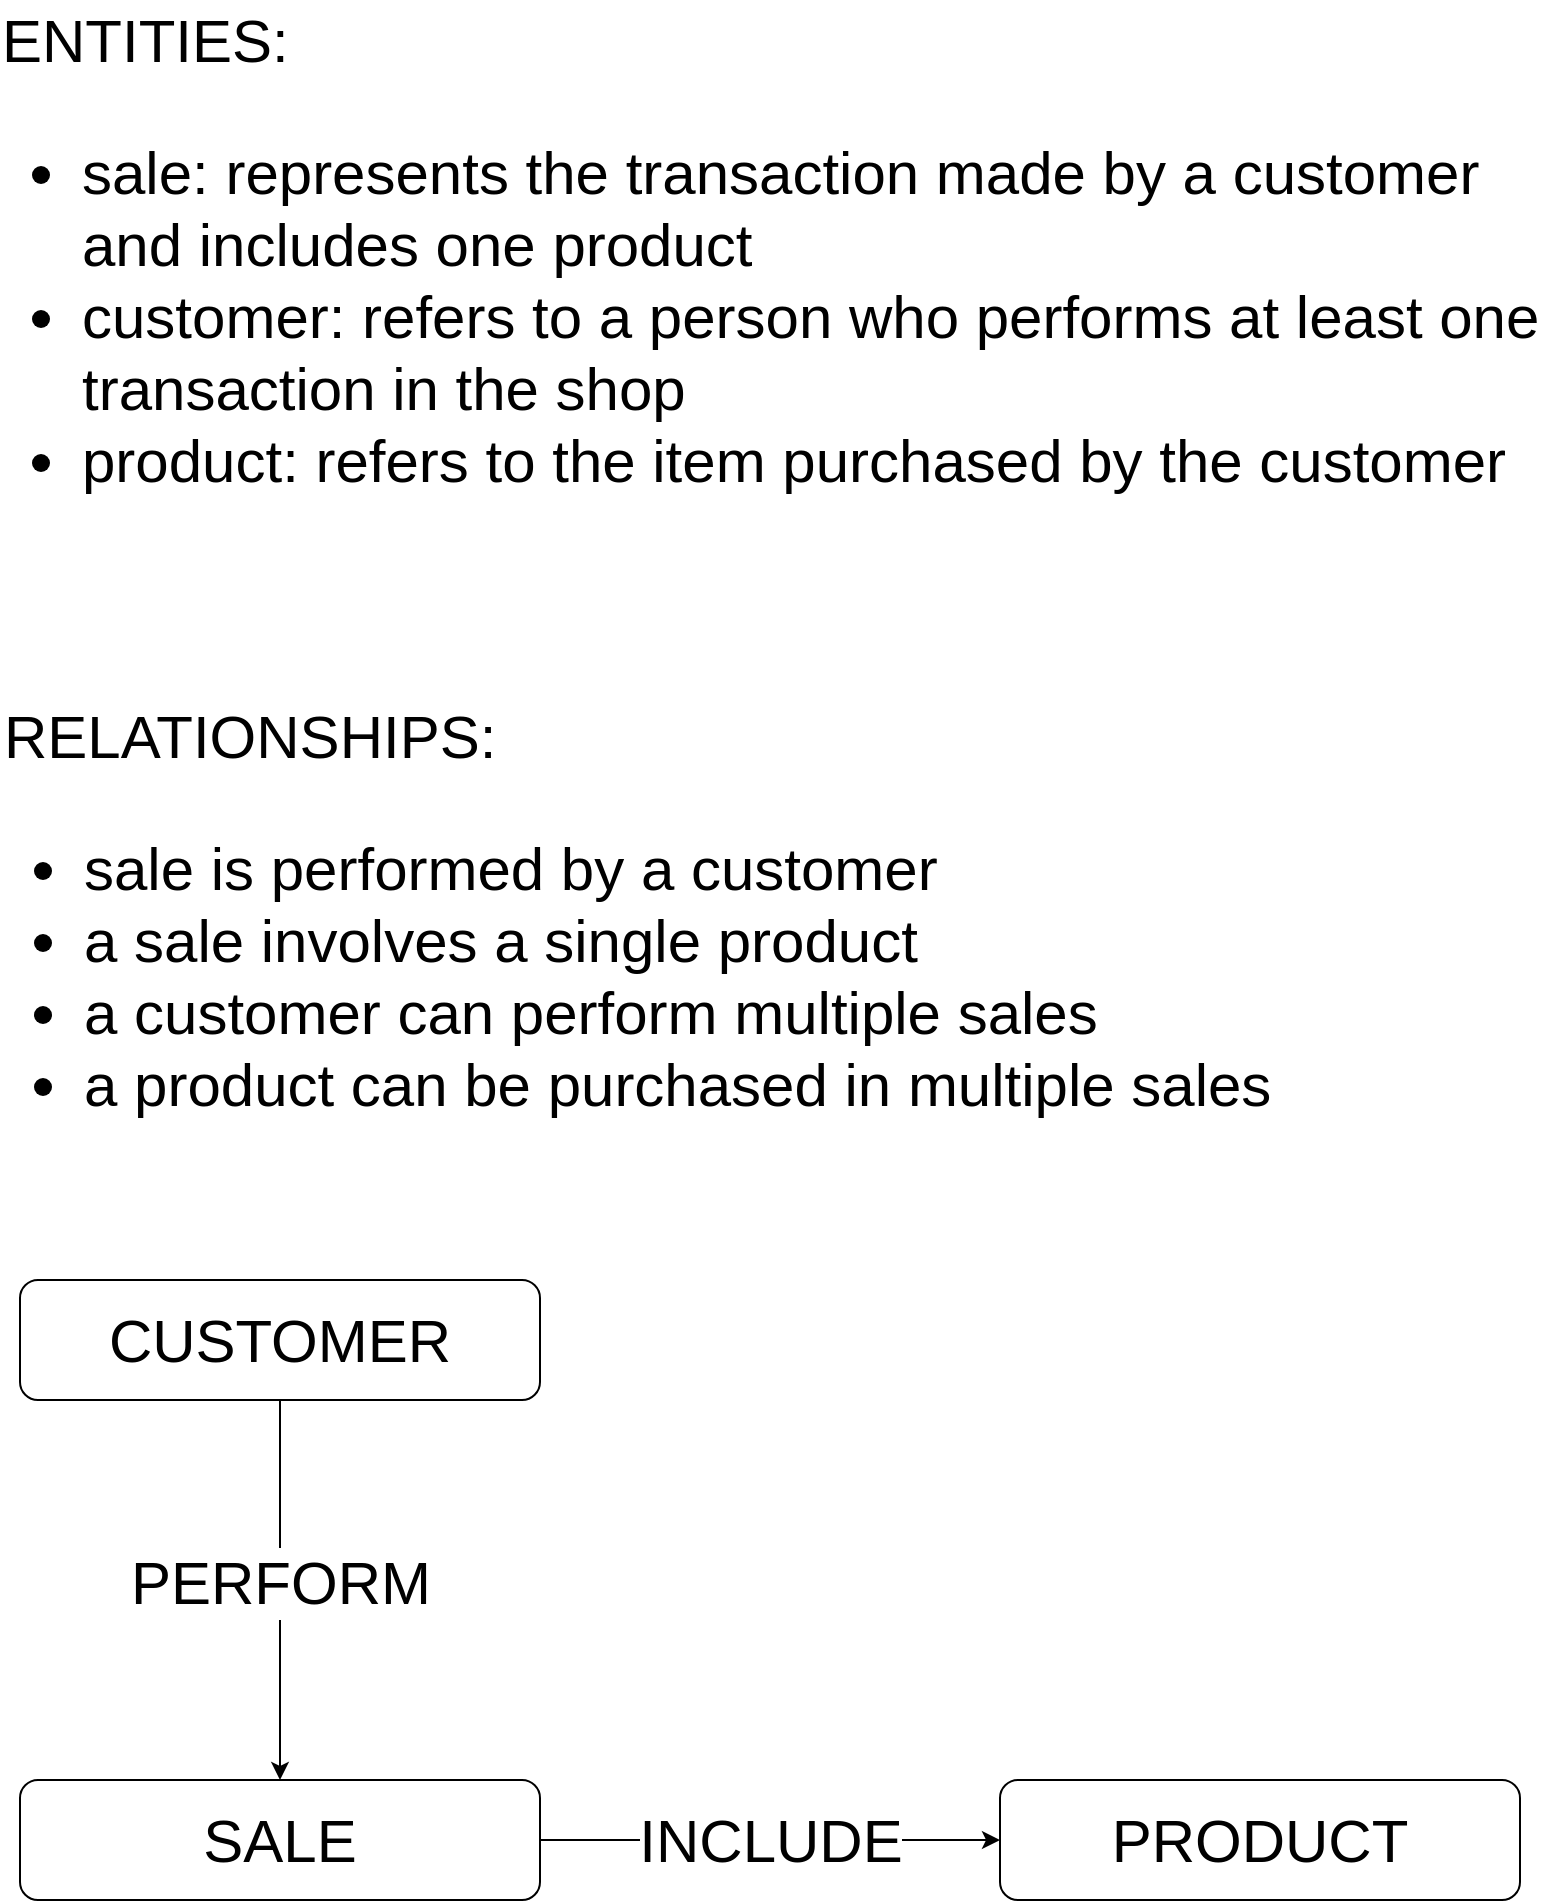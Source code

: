 <mxfile>
    <diagram id="_81NxHZxinYgpgWUocm_" name="Page-1">
        <mxGraphModel dx="1075" dy="1797" grid="1" gridSize="10" guides="1" tooltips="1" connect="1" arrows="1" fold="1" page="1" pageScale="1" pageWidth="827" pageHeight="1169" math="0" shadow="0">
            <root>
                <mxCell id="0"/>
                <mxCell id="1" parent="0"/>
                <mxCell id="2" value="&lt;div style=&quot;text-align: left;&quot;&gt;&lt;span style=&quot;background-color: initial; font-size: 30px;&quot;&gt;ENTITIES:&lt;/span&gt;&lt;/div&gt;&lt;ul style=&quot;font-size: 30px;&quot;&gt;&lt;li style=&quot;text-align: left;&quot;&gt;&lt;font style=&quot;font-size: 30px;&quot;&gt;&lt;span style=&quot;background-color: initial;&quot;&gt;sale: represents the transaction made by a customer and includes one&lt;/span&gt;&lt;/font&gt;&amp;nbsp;product&lt;/li&gt;&lt;li style=&quot;text-align: left;&quot;&gt;&lt;font style=&quot;font-size: 30px;&quot;&gt;customer: refers to a person who performs at least one transaction in the shop&lt;/font&gt;&lt;/li&gt;&lt;li style=&quot;text-align: left;&quot;&gt;&lt;font style=&quot;font-size: 30px;&quot;&gt;product: refers to the item purchased by the customer&lt;/font&gt;&lt;/li&gt;&lt;/ul&gt;" style="text;html=1;strokeColor=none;fillColor=none;align=center;verticalAlign=middle;whiteSpace=wrap;rounded=0;" vertex="1" parent="1">
                    <mxGeometry x="370" y="-540" width="780" height="280" as="geometry"/>
                </mxCell>
                <mxCell id="5" style="edgeStyle=none;html=1;entryX=0.5;entryY=0;entryDx=0;entryDy=0;fontSize=30;" edge="1" parent="1" source="3" target="4">
                    <mxGeometry relative="1" as="geometry"/>
                </mxCell>
                <mxCell id="6" value="PERFORM" style="edgeLabel;html=1;align=center;verticalAlign=middle;resizable=0;points=[];fontSize=30;" vertex="1" connectable="0" parent="5">
                    <mxGeometry x="-0.321" y="-1" relative="1" as="geometry">
                        <mxPoint x="1" y="26" as="offset"/>
                    </mxGeometry>
                </mxCell>
                <mxCell id="3" value="CUSTOMER" style="rounded=1;whiteSpace=wrap;html=1;fontSize=30;" vertex="1" parent="1">
                    <mxGeometry x="380" y="100" width="260" height="60" as="geometry"/>
                </mxCell>
                <mxCell id="8" value="INCLUDE" style="edgeStyle=none;html=1;entryX=0;entryY=0.5;entryDx=0;entryDy=0;fontSize=30;" edge="1" parent="1" source="4" target="7">
                    <mxGeometry relative="1" as="geometry"/>
                </mxCell>
                <mxCell id="4" value="SALE" style="rounded=1;whiteSpace=wrap;html=1;fontSize=30;" vertex="1" parent="1">
                    <mxGeometry x="380" y="350" width="260" height="60" as="geometry"/>
                </mxCell>
                <mxCell id="7" value="PRODUCT" style="rounded=1;whiteSpace=wrap;html=1;fontSize=30;" vertex="1" parent="1">
                    <mxGeometry x="870" y="350" width="260" height="60" as="geometry"/>
                </mxCell>
                <mxCell id="10" value="&lt;div style=&quot;&quot;&gt;&lt;span style=&quot;background-color: initial; font-size: 30px;&quot;&gt;RELATIONSHIPS:&lt;/span&gt;&lt;/div&gt;&lt;ul style=&quot;font-size: 30px;&quot;&gt;&lt;li style=&quot;&quot;&gt;&lt;font style=&quot;font-size: 30px;&quot;&gt;&lt;span style=&quot;background-color: initial;&quot;&gt;sale is performed by a customer&lt;/span&gt;&lt;/font&gt;&lt;/li&gt;&lt;li style=&quot;&quot;&gt;&lt;span style=&quot;background-color: initial;&quot;&gt;a sale involves a single product&lt;/span&gt;&lt;br&gt;&lt;/li&gt;&lt;li&gt;a customer can perform multiple sales&lt;/li&gt;&lt;li style=&quot;&quot;&gt;&lt;font style=&quot;font-size: 30px;&quot;&gt;a product can be purchased in multiple sales&lt;/font&gt;&lt;/li&gt;&lt;/ul&gt;" style="text;html=1;strokeColor=none;fillColor=none;align=left;verticalAlign=middle;whiteSpace=wrap;rounded=0;" vertex="1" parent="1">
                    <mxGeometry x="370" y="-210" width="780" height="280" as="geometry"/>
                </mxCell>
            </root>
        </mxGraphModel>
    </diagram>
</mxfile>